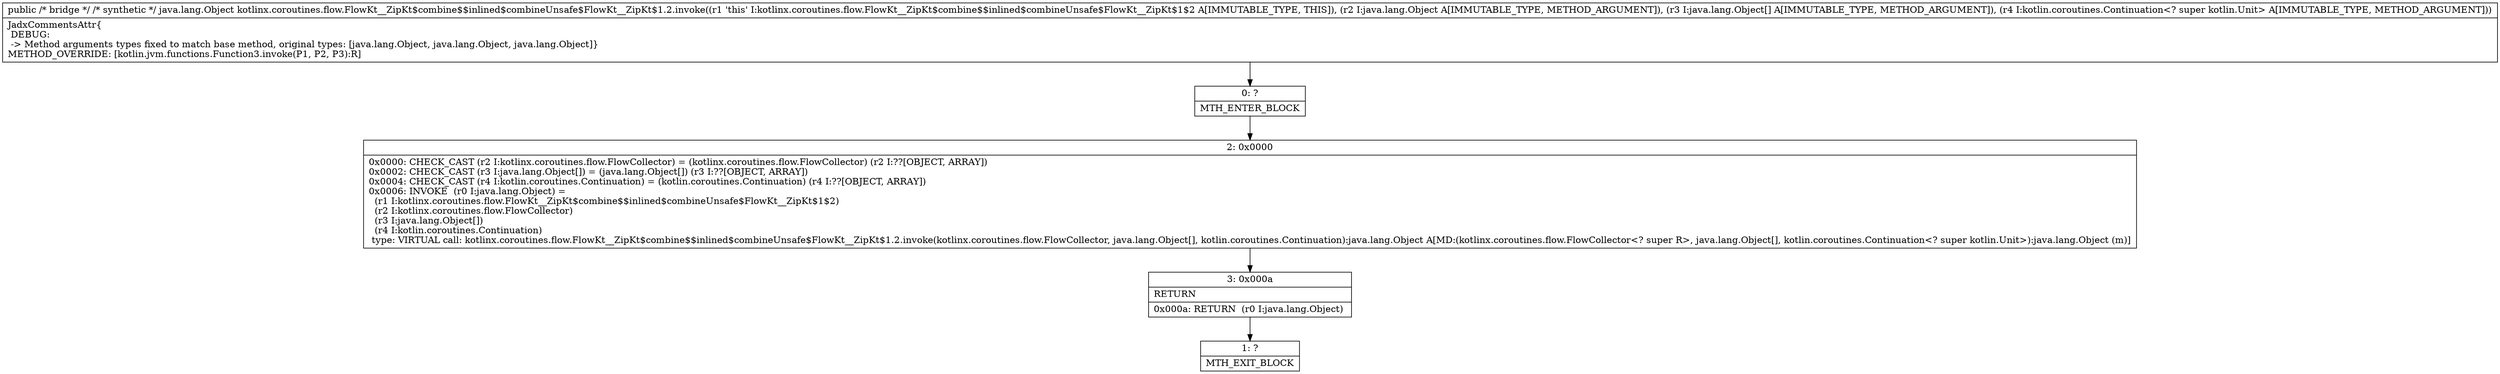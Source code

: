 digraph "CFG forkotlinx.coroutines.flow.FlowKt__ZipKt$combine$$inlined$combineUnsafe$FlowKt__ZipKt$1.2.invoke(Ljava\/lang\/Object;Ljava\/lang\/Object;Ljava\/lang\/Object;)Ljava\/lang\/Object;" {
Node_0 [shape=record,label="{0\:\ ?|MTH_ENTER_BLOCK\l}"];
Node_2 [shape=record,label="{2\:\ 0x0000|0x0000: CHECK_CAST (r2 I:kotlinx.coroutines.flow.FlowCollector) = (kotlinx.coroutines.flow.FlowCollector) (r2 I:??[OBJECT, ARRAY]) \l0x0002: CHECK_CAST (r3 I:java.lang.Object[]) = (java.lang.Object[]) (r3 I:??[OBJECT, ARRAY]) \l0x0004: CHECK_CAST (r4 I:kotlin.coroutines.Continuation) = (kotlin.coroutines.Continuation) (r4 I:??[OBJECT, ARRAY]) \l0x0006: INVOKE  (r0 I:java.lang.Object) = \l  (r1 I:kotlinx.coroutines.flow.FlowKt__ZipKt$combine$$inlined$combineUnsafe$FlowKt__ZipKt$1$2)\l  (r2 I:kotlinx.coroutines.flow.FlowCollector)\l  (r3 I:java.lang.Object[])\l  (r4 I:kotlin.coroutines.Continuation)\l type: VIRTUAL call: kotlinx.coroutines.flow.FlowKt__ZipKt$combine$$inlined$combineUnsafe$FlowKt__ZipKt$1.2.invoke(kotlinx.coroutines.flow.FlowCollector, java.lang.Object[], kotlin.coroutines.Continuation):java.lang.Object A[MD:(kotlinx.coroutines.flow.FlowCollector\<? super R\>, java.lang.Object[], kotlin.coroutines.Continuation\<? super kotlin.Unit\>):java.lang.Object (m)]\l}"];
Node_3 [shape=record,label="{3\:\ 0x000a|RETURN\l|0x000a: RETURN  (r0 I:java.lang.Object) \l}"];
Node_1 [shape=record,label="{1\:\ ?|MTH_EXIT_BLOCK\l}"];
MethodNode[shape=record,label="{public \/* bridge *\/ \/* synthetic *\/ java.lang.Object kotlinx.coroutines.flow.FlowKt__ZipKt$combine$$inlined$combineUnsafe$FlowKt__ZipKt$1.2.invoke((r1 'this' I:kotlinx.coroutines.flow.FlowKt__ZipKt$combine$$inlined$combineUnsafe$FlowKt__ZipKt$1$2 A[IMMUTABLE_TYPE, THIS]), (r2 I:java.lang.Object A[IMMUTABLE_TYPE, METHOD_ARGUMENT]), (r3 I:java.lang.Object[] A[IMMUTABLE_TYPE, METHOD_ARGUMENT]), (r4 I:kotlin.coroutines.Continuation\<? super kotlin.Unit\> A[IMMUTABLE_TYPE, METHOD_ARGUMENT]))  | JadxCommentsAttr\{\l DEBUG: \l \-\> Method arguments types fixed to match base method, original types: [java.lang.Object, java.lang.Object, java.lang.Object]\}\lMETHOD_OVERRIDE: [kotlin.jvm.functions.Function3.invoke(P1, P2, P3):R]\l}"];
MethodNode -> Node_0;Node_0 -> Node_2;
Node_2 -> Node_3;
Node_3 -> Node_1;
}


